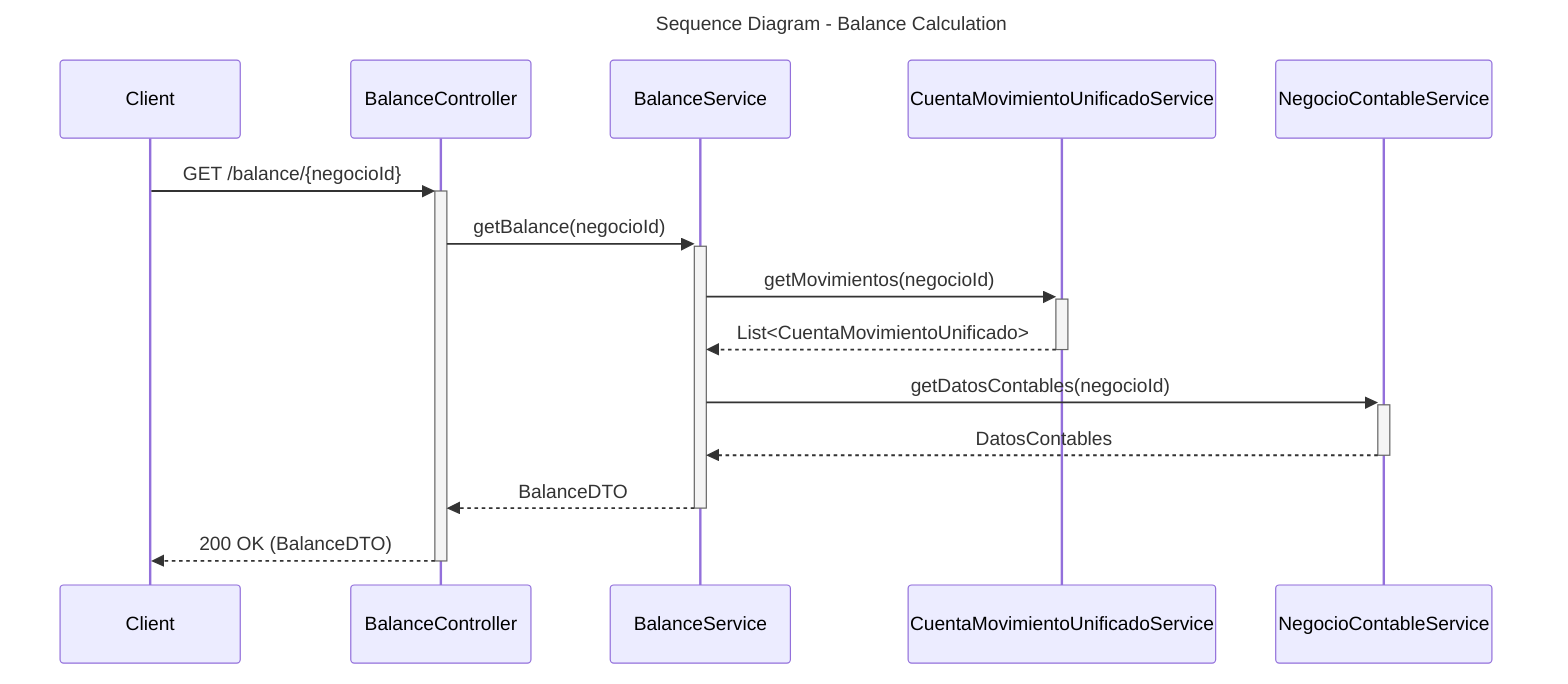 ---
title: Sequence Diagram - Balance Calculation
---

sequenceDiagram
    participant Client
    participant BalanceController
    participant BalanceService
    participant CuentaMovimientoUnificadoService
    participant NegocioContableService

    Client->>+BalanceController: GET /balance/{negocioId}
    BalanceController->>+BalanceService: getBalance(negocioId)
    BalanceService->>+CuentaMovimientoUnificadoService: getMovimientos(negocioId)
    CuentaMovimientoUnificadoService-->>-BalanceService: List<CuentaMovimientoUnificado>
    BalanceService->>+NegocioContableService: getDatosContables(negocioId)
    NegocioContableService-->>-BalanceService: DatosContables
    BalanceService-->>-BalanceController: BalanceDTO
    BalanceController-->>-Client: 200 OK (BalanceDTO)
